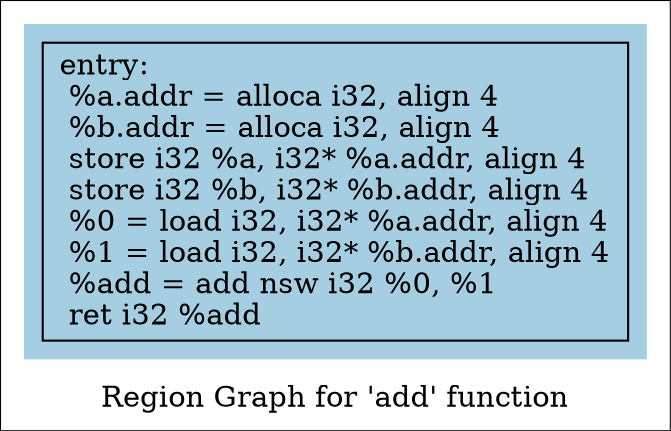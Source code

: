 digraph "Region Graph for 'add' function" {
	label="Region Graph for 'add' function";

	Node0x563b469f4cc0 [shape=record,label="{entry:\l  %a.addr = alloca i32, align 4\l  %b.addr = alloca i32, align 4\l  store i32 %a, i32* %a.addr, align 4\l  store i32 %b, i32* %b.addr, align 4\l  %0 = load i32, i32* %a.addr, align 4\l  %1 = load i32, i32* %b.addr, align 4\l  %add = add nsw i32 %0, %1\l  ret i32 %add\l}"];
	colorscheme = "paired12"
        subgraph cluster_0x563b46a25d70 {
          label = "";
          style = filled;
          color = 1
          Node0x563b469f4cc0;
        }
}
